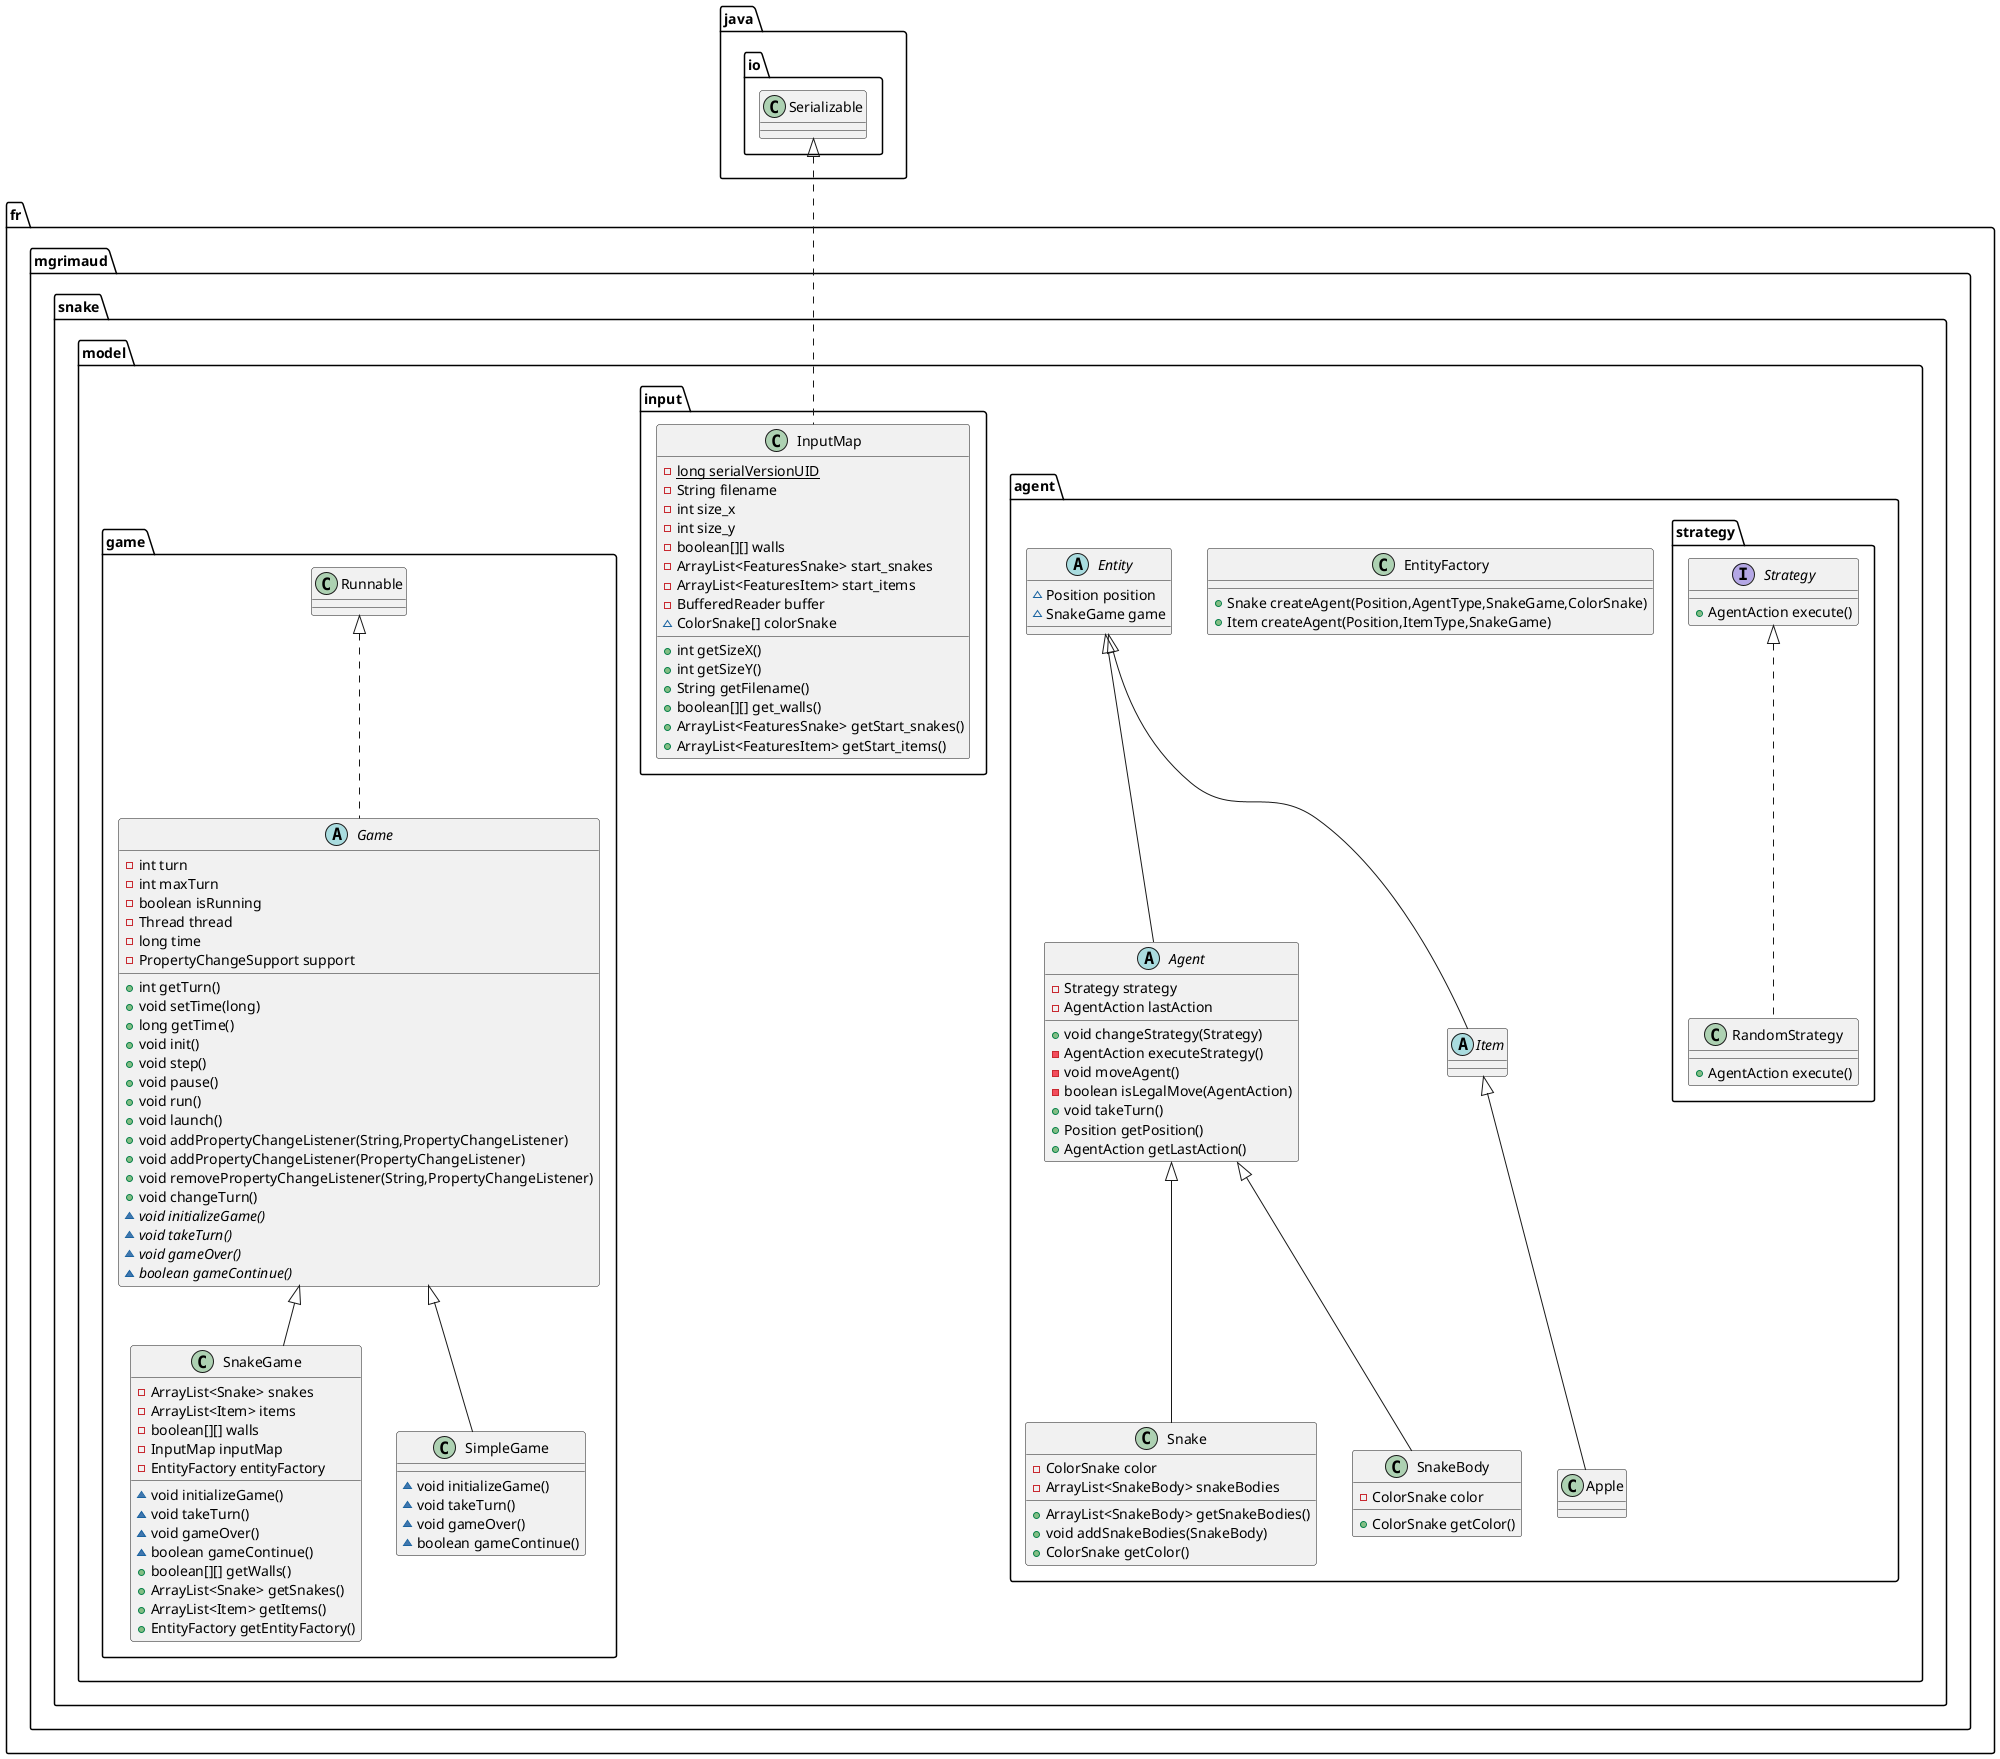@startuml
class fr.mgrimaud.snake.model.agent.strategy.RandomStrategy {
+ AgentAction execute()
}
interface fr.mgrimaud.snake.model.agent.strategy.Strategy {
+ AgentAction execute()
}
abstract class fr.mgrimaud.snake.model.agent.Agent {
- Strategy strategy
- AgentAction lastAction
+ void changeStrategy(Strategy)
- AgentAction executeStrategy()
- void moveAgent()
- boolean isLegalMove(AgentAction)
+ void takeTurn()
+ Position getPosition()
+ AgentAction getLastAction()
}
abstract class fr.mgrimaud.snake.model.agent.Item {
}
class fr.mgrimaud.snake.model.input.InputMap {
- {static} long serialVersionUID
- String filename
- int size_x
- int size_y
- boolean[][] walls
- ArrayList<FeaturesSnake> start_snakes
- ArrayList<FeaturesItem> start_items
- BufferedReader buffer
~ ColorSnake[] colorSnake
+ int getSizeX()
+ int getSizeY()
+ String getFilename()
+ boolean[][] get_walls()
+ ArrayList<FeaturesSnake> getStart_snakes()
+ ArrayList<FeaturesItem> getStart_items()
}
class fr.mgrimaud.snake.model.agent.Snake {
- ColorSnake color
- ArrayList<SnakeBody> snakeBodies
+ ArrayList<SnakeBody> getSnakeBodies()
+ void addSnakeBodies(SnakeBody)
+ ColorSnake getColor()
}
class fr.mgrimaud.snake.model.agent.Apple {
}
class fr.mgrimaud.snake.model.agent.EntityFactory {
+ Snake createAgent(Position,AgentType,SnakeGame,ColorSnake)
+ Item createAgent(Position,ItemType,SnakeGame)
}
class fr.mgrimaud.snake.model.agent.SnakeBody {
- ColorSnake color
+ ColorSnake getColor()
}
class fr.mgrimaud.snake.model.game.SnakeGame {
- ArrayList<Snake> snakes
- ArrayList<Item> items
- boolean[][] walls
- InputMap inputMap
- EntityFactory entityFactory
~ void initializeGame()
~ void takeTurn()
~ void gameOver()
~ boolean gameContinue()
+ boolean[][] getWalls()
+ ArrayList<Snake> getSnakes()
+ ArrayList<Item> getItems()
+ EntityFactory getEntityFactory()
}
abstract class fr.mgrimaud.snake.model.game.Game {
- int turn
- int maxTurn
- boolean isRunning
- Thread thread
- long time
- PropertyChangeSupport support
+ int getTurn()
+ void setTime(long)
+ long getTime()
+ void init()
+ void step()
+ void pause()
+ void run()
+ void launch()
+ void addPropertyChangeListener(String,PropertyChangeListener)
+ void addPropertyChangeListener(PropertyChangeListener)
+ void removePropertyChangeListener(String,PropertyChangeListener)
+ void changeTurn()
~ {abstract}void initializeGame()
~ {abstract}void takeTurn()
~ {abstract}void gameOver()
~ {abstract}boolean gameContinue()
}
class fr.mgrimaud.snake.model.game.SimpleGame {
~ void initializeGame()
~ void takeTurn()
~ void gameOver()
~ boolean gameContinue()
}
abstract class fr.mgrimaud.snake.model.agent.Entity {
~ Position position
~ SnakeGame game
}


fr.mgrimaud.snake.model.agent.strategy.Strategy <|.. fr.mgrimaud.snake.model.agent.strategy.RandomStrategy
fr.mgrimaud.snake.model.agent.Entity <|-- fr.mgrimaud.snake.model.agent.Agent
fr.mgrimaud.snake.model.agent.Entity <|-- fr.mgrimaud.snake.model.agent.Item
java.io.Serializable <|.. fr.mgrimaud.snake.model.input.InputMap
fr.mgrimaud.snake.model.agent.Agent <|-- fr.mgrimaud.snake.model.agent.Snake
fr.mgrimaud.snake.model.agent.Item <|-- fr.mgrimaud.snake.model.agent.Apple
fr.mgrimaud.snake.model.agent.Agent <|-- fr.mgrimaud.snake.model.agent.SnakeBody
fr.mgrimaud.snake.model.game.Game <|-- fr.mgrimaud.snake.model.game.SnakeGame
fr.mgrimaud.snake.model.game.Runnable <|.. fr.mgrimaud.snake.model.game.Game
fr.mgrimaud.snake.model.game.Game <|-- fr.mgrimaud.snake.model.game.SimpleGame
@enduml